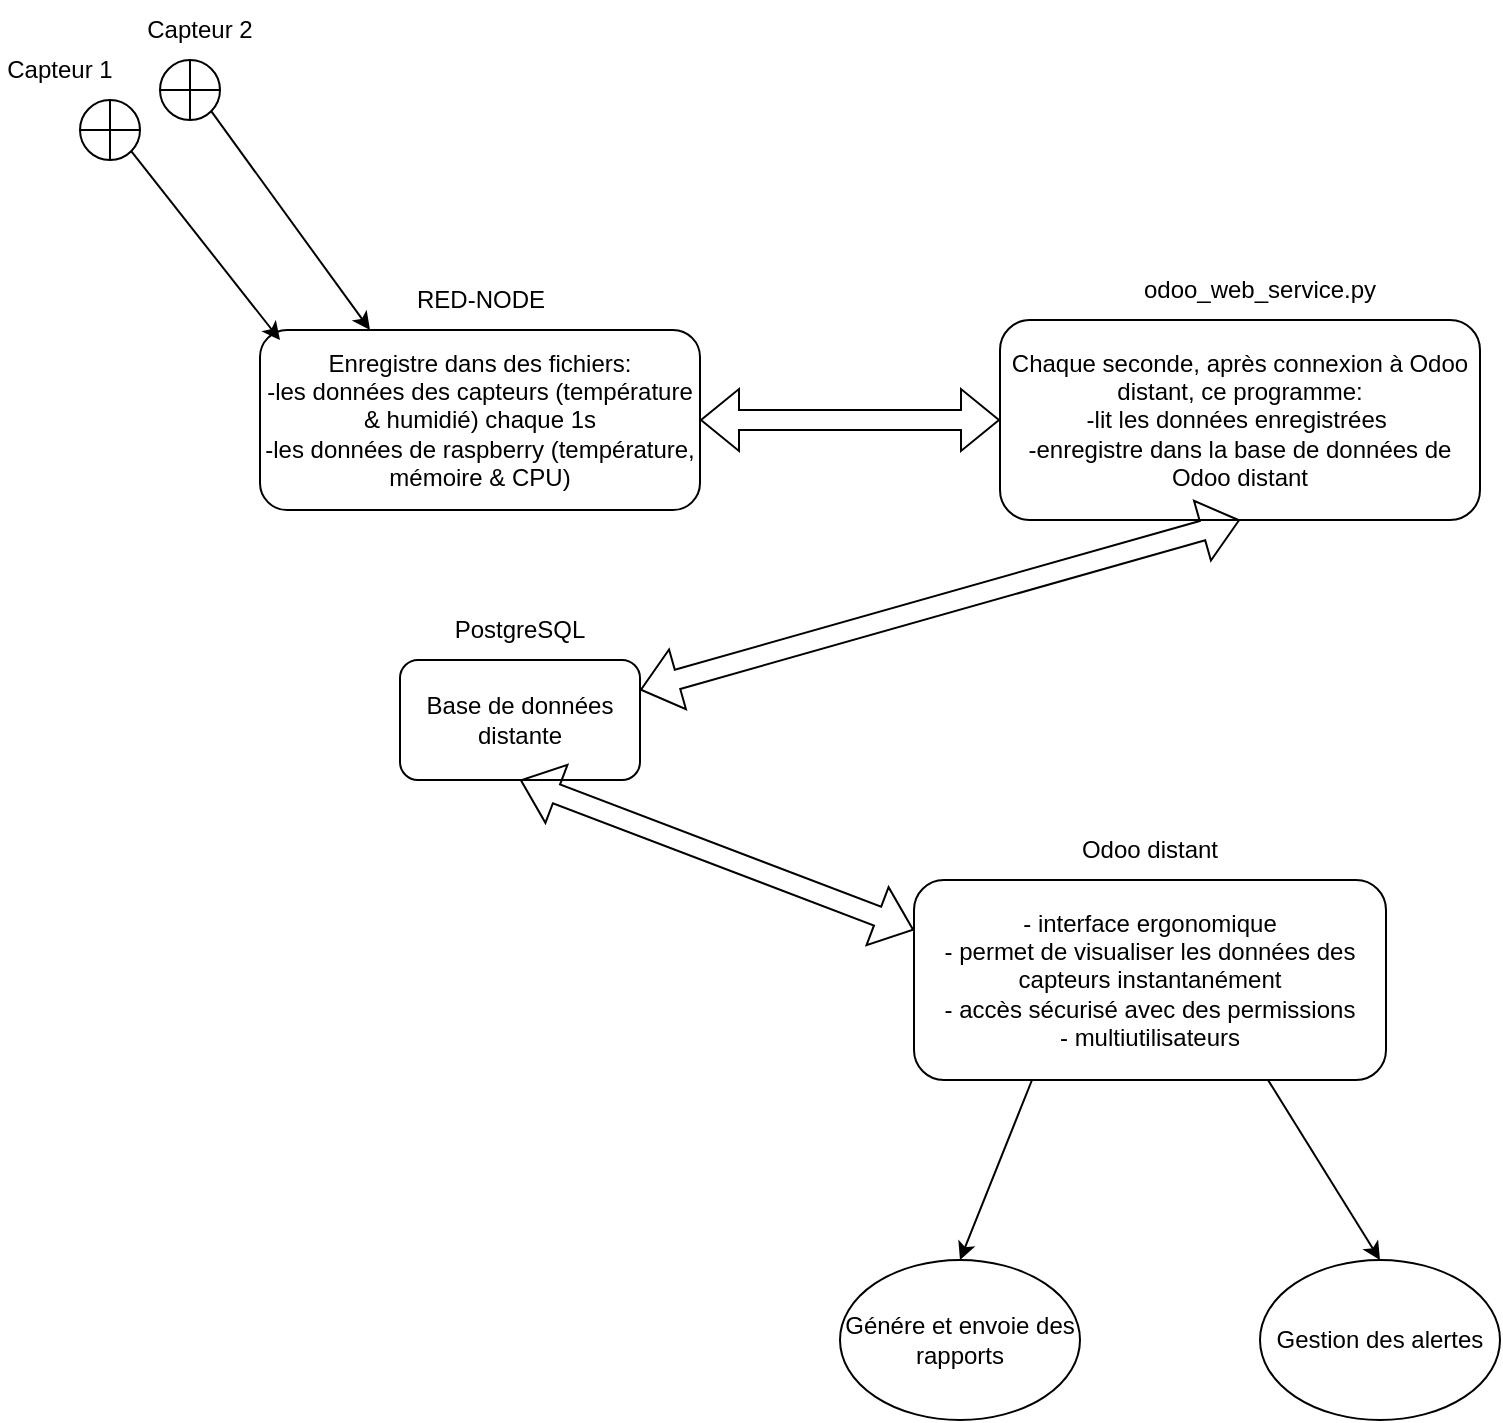 <mxfile version="16.2.4" type="github">
  <diagram id="AtW3LyJ-TJ9czZAQXqiL" name="Page-1">
    <mxGraphModel dx="1342" dy="582" grid="1" gridSize="10" guides="1" tooltips="1" connect="1" arrows="1" fold="1" page="1" pageScale="1" pageWidth="827" pageHeight="1169" math="0" shadow="0">
      <root>
        <mxCell id="0" />
        <mxCell id="1" parent="0" />
        <mxCell id="WnMKXK5JSYp_ZQ4_N_Fy-1" value="Enregistre dans des fichiers:&lt;br&gt;-les données des capteurs (température &amp;amp; humidié) chaque 1s&lt;br&gt;-les données de raspberry (température, mémoire &amp;amp; CPU)" style="rounded=1;whiteSpace=wrap;html=1;" vertex="1" parent="1">
          <mxGeometry x="170" y="225" width="220" height="90" as="geometry" />
        </mxCell>
        <mxCell id="WnMKXK5JSYp_ZQ4_N_Fy-3" value="RED-NODE" style="text;html=1;strokeColor=none;fillColor=none;align=center;verticalAlign=middle;whiteSpace=wrap;rounded=0;" vertex="1" parent="1">
          <mxGeometry x="237.5" y="195" width="85" height="30" as="geometry" />
        </mxCell>
        <mxCell id="WnMKXK5JSYp_ZQ4_N_Fy-4" value="Chaque seconde, après connexion à Odoo distant, ce programme:&lt;br&gt;-lit les données enregistrées&amp;nbsp;&lt;br&gt;-enregistre dans la base de données de Odoo distant" style="rounded=1;whiteSpace=wrap;html=1;" vertex="1" parent="1">
          <mxGeometry x="540" y="220" width="240" height="100" as="geometry" />
        </mxCell>
        <mxCell id="WnMKXK5JSYp_ZQ4_N_Fy-5" value="odoo_web_service.py" style="text;html=1;strokeColor=none;fillColor=none;align=center;verticalAlign=middle;whiteSpace=wrap;rounded=0;" vertex="1" parent="1">
          <mxGeometry x="620" y="190" width="100" height="30" as="geometry" />
        </mxCell>
        <mxCell id="WnMKXK5JSYp_ZQ4_N_Fy-6" value="" style="shape=orEllipse;perimeter=ellipsePerimeter;whiteSpace=wrap;html=1;backgroundOutline=1;" vertex="1" parent="1">
          <mxGeometry x="120" y="90" width="30" height="30" as="geometry" />
        </mxCell>
        <mxCell id="WnMKXK5JSYp_ZQ4_N_Fy-22" value="Capteur 1" style="text;html=1;strokeColor=none;fillColor=none;align=center;verticalAlign=middle;whiteSpace=wrap;rounded=0;" vertex="1" parent="1">
          <mxGeometry x="40" y="80" width="60" height="30" as="geometry" />
        </mxCell>
        <mxCell id="WnMKXK5JSYp_ZQ4_N_Fy-23" value="" style="shape=flexArrow;endArrow=classic;startArrow=classic;html=1;rounded=0;exitX=1;exitY=0.5;exitDx=0;exitDy=0;entryX=0;entryY=0.5;entryDx=0;entryDy=0;" edge="1" parent="1" source="WnMKXK5JSYp_ZQ4_N_Fy-1" target="WnMKXK5JSYp_ZQ4_N_Fy-4">
          <mxGeometry width="100" height="100" relative="1" as="geometry">
            <mxPoint x="410" y="330" as="sourcePoint" />
            <mxPoint x="530" y="260" as="targetPoint" />
          </mxGeometry>
        </mxCell>
        <mxCell id="WnMKXK5JSYp_ZQ4_N_Fy-24" value="- interface ergonomique&lt;br&gt;- permet de visualiser les données des capteurs instantanément&lt;br&gt;- accès sécurisé avec des permissions&lt;br&gt;- multiutilisateurs" style="rounded=1;whiteSpace=wrap;html=1;" vertex="1" parent="1">
          <mxGeometry x="497" y="500" width="236" height="100" as="geometry" />
        </mxCell>
        <mxCell id="WnMKXK5JSYp_ZQ4_N_Fy-25" value="Odoo distant" style="text;html=1;strokeColor=none;fillColor=none;align=center;verticalAlign=middle;whiteSpace=wrap;rounded=0;" vertex="1" parent="1">
          <mxGeometry x="570" y="470" width="90" height="30" as="geometry" />
        </mxCell>
        <mxCell id="WnMKXK5JSYp_ZQ4_N_Fy-26" value="Base de données distante" style="rounded=1;whiteSpace=wrap;html=1;" vertex="1" parent="1">
          <mxGeometry x="240" y="390" width="120" height="60" as="geometry" />
        </mxCell>
        <mxCell id="WnMKXK5JSYp_ZQ4_N_Fy-27" value="PostgreSQL" style="text;html=1;strokeColor=none;fillColor=none;align=center;verticalAlign=middle;whiteSpace=wrap;rounded=0;" vertex="1" parent="1">
          <mxGeometry x="270" y="360" width="60" height="30" as="geometry" />
        </mxCell>
        <mxCell id="WnMKXK5JSYp_ZQ4_N_Fy-28" value="" style="shape=flexArrow;endArrow=classic;startArrow=classic;html=1;rounded=0;entryX=0.5;entryY=1;entryDx=0;entryDy=0;exitX=1;exitY=0.25;exitDx=0;exitDy=0;" edge="1" parent="1" source="WnMKXK5JSYp_ZQ4_N_Fy-26" target="WnMKXK5JSYp_ZQ4_N_Fy-4">
          <mxGeometry width="100" height="100" relative="1" as="geometry">
            <mxPoint x="530" y="420" as="sourcePoint" />
            <mxPoint x="630" y="320" as="targetPoint" />
          </mxGeometry>
        </mxCell>
        <mxCell id="WnMKXK5JSYp_ZQ4_N_Fy-29" value="" style="shape=flexArrow;endArrow=classic;startArrow=classic;html=1;rounded=0;entryX=0.5;entryY=1;entryDx=0;entryDy=0;exitX=0;exitY=0.25;exitDx=0;exitDy=0;" edge="1" parent="1" source="WnMKXK5JSYp_ZQ4_N_Fy-24" target="WnMKXK5JSYp_ZQ4_N_Fy-26">
          <mxGeometry width="100" height="100" relative="1" as="geometry">
            <mxPoint x="360" y="570" as="sourcePoint" />
            <mxPoint x="460" y="470" as="targetPoint" />
          </mxGeometry>
        </mxCell>
        <mxCell id="WnMKXK5JSYp_ZQ4_N_Fy-31" value="" style="shape=orEllipse;perimeter=ellipsePerimeter;whiteSpace=wrap;html=1;backgroundOutline=1;" vertex="1" parent="1">
          <mxGeometry x="80" y="110" width="30" height="30" as="geometry" />
        </mxCell>
        <mxCell id="WnMKXK5JSYp_ZQ4_N_Fy-32" value="Capteur 2" style="text;html=1;strokeColor=none;fillColor=none;align=center;verticalAlign=middle;whiteSpace=wrap;rounded=0;" vertex="1" parent="1">
          <mxGeometry x="110" y="60" width="60" height="30" as="geometry" />
        </mxCell>
        <mxCell id="WnMKXK5JSYp_ZQ4_N_Fy-38" value="" style="endArrow=classic;html=1;rounded=0;entryX=0.25;entryY=0;entryDx=0;entryDy=0;exitX=1;exitY=1;exitDx=0;exitDy=0;" edge="1" parent="1" source="WnMKXK5JSYp_ZQ4_N_Fy-6" target="WnMKXK5JSYp_ZQ4_N_Fy-1">
          <mxGeometry width="50" height="50" relative="1" as="geometry">
            <mxPoint x="150" y="170" as="sourcePoint" />
            <mxPoint x="200" y="120" as="targetPoint" />
          </mxGeometry>
        </mxCell>
        <mxCell id="WnMKXK5JSYp_ZQ4_N_Fy-39" value="" style="endArrow=classic;html=1;rounded=0;exitX=1;exitY=1;exitDx=0;exitDy=0;" edge="1" parent="1" source="WnMKXK5JSYp_ZQ4_N_Fy-31">
          <mxGeometry width="50" height="50" relative="1" as="geometry">
            <mxPoint x="60" y="210" as="sourcePoint" />
            <mxPoint x="180" y="230" as="targetPoint" />
          </mxGeometry>
        </mxCell>
        <mxCell id="WnMKXK5JSYp_ZQ4_N_Fy-40" value="" style="endArrow=classic;html=1;rounded=0;exitX=0.75;exitY=1;exitDx=0;exitDy=0;entryX=0.5;entryY=0;entryDx=0;entryDy=0;" edge="1" parent="1" source="WnMKXK5JSYp_ZQ4_N_Fy-24" target="WnMKXK5JSYp_ZQ4_N_Fy-44">
          <mxGeometry width="50" height="50" relative="1" as="geometry">
            <mxPoint x="700" y="690" as="sourcePoint" />
            <mxPoint x="720" y="690" as="targetPoint" />
          </mxGeometry>
        </mxCell>
        <mxCell id="WnMKXK5JSYp_ZQ4_N_Fy-41" value="" style="endArrow=classic;html=1;rounded=0;exitX=0.25;exitY=1;exitDx=0;exitDy=0;entryX=0.5;entryY=0;entryDx=0;entryDy=0;" edge="1" parent="1" source="WnMKXK5JSYp_ZQ4_N_Fy-24" target="WnMKXK5JSYp_ZQ4_N_Fy-42">
          <mxGeometry width="50" height="50" relative="1" as="geometry">
            <mxPoint x="520" y="720" as="sourcePoint" />
            <mxPoint x="520" y="690" as="targetPoint" />
          </mxGeometry>
        </mxCell>
        <mxCell id="WnMKXK5JSYp_ZQ4_N_Fy-42" value="Génére et envoie des rapports" style="ellipse;whiteSpace=wrap;html=1;" vertex="1" parent="1">
          <mxGeometry x="460" y="690" width="120" height="80" as="geometry" />
        </mxCell>
        <mxCell id="WnMKXK5JSYp_ZQ4_N_Fy-44" value="Gestion des alertes" style="ellipse;whiteSpace=wrap;html=1;" vertex="1" parent="1">
          <mxGeometry x="670" y="690" width="120" height="80" as="geometry" />
        </mxCell>
      </root>
    </mxGraphModel>
  </diagram>
</mxfile>
